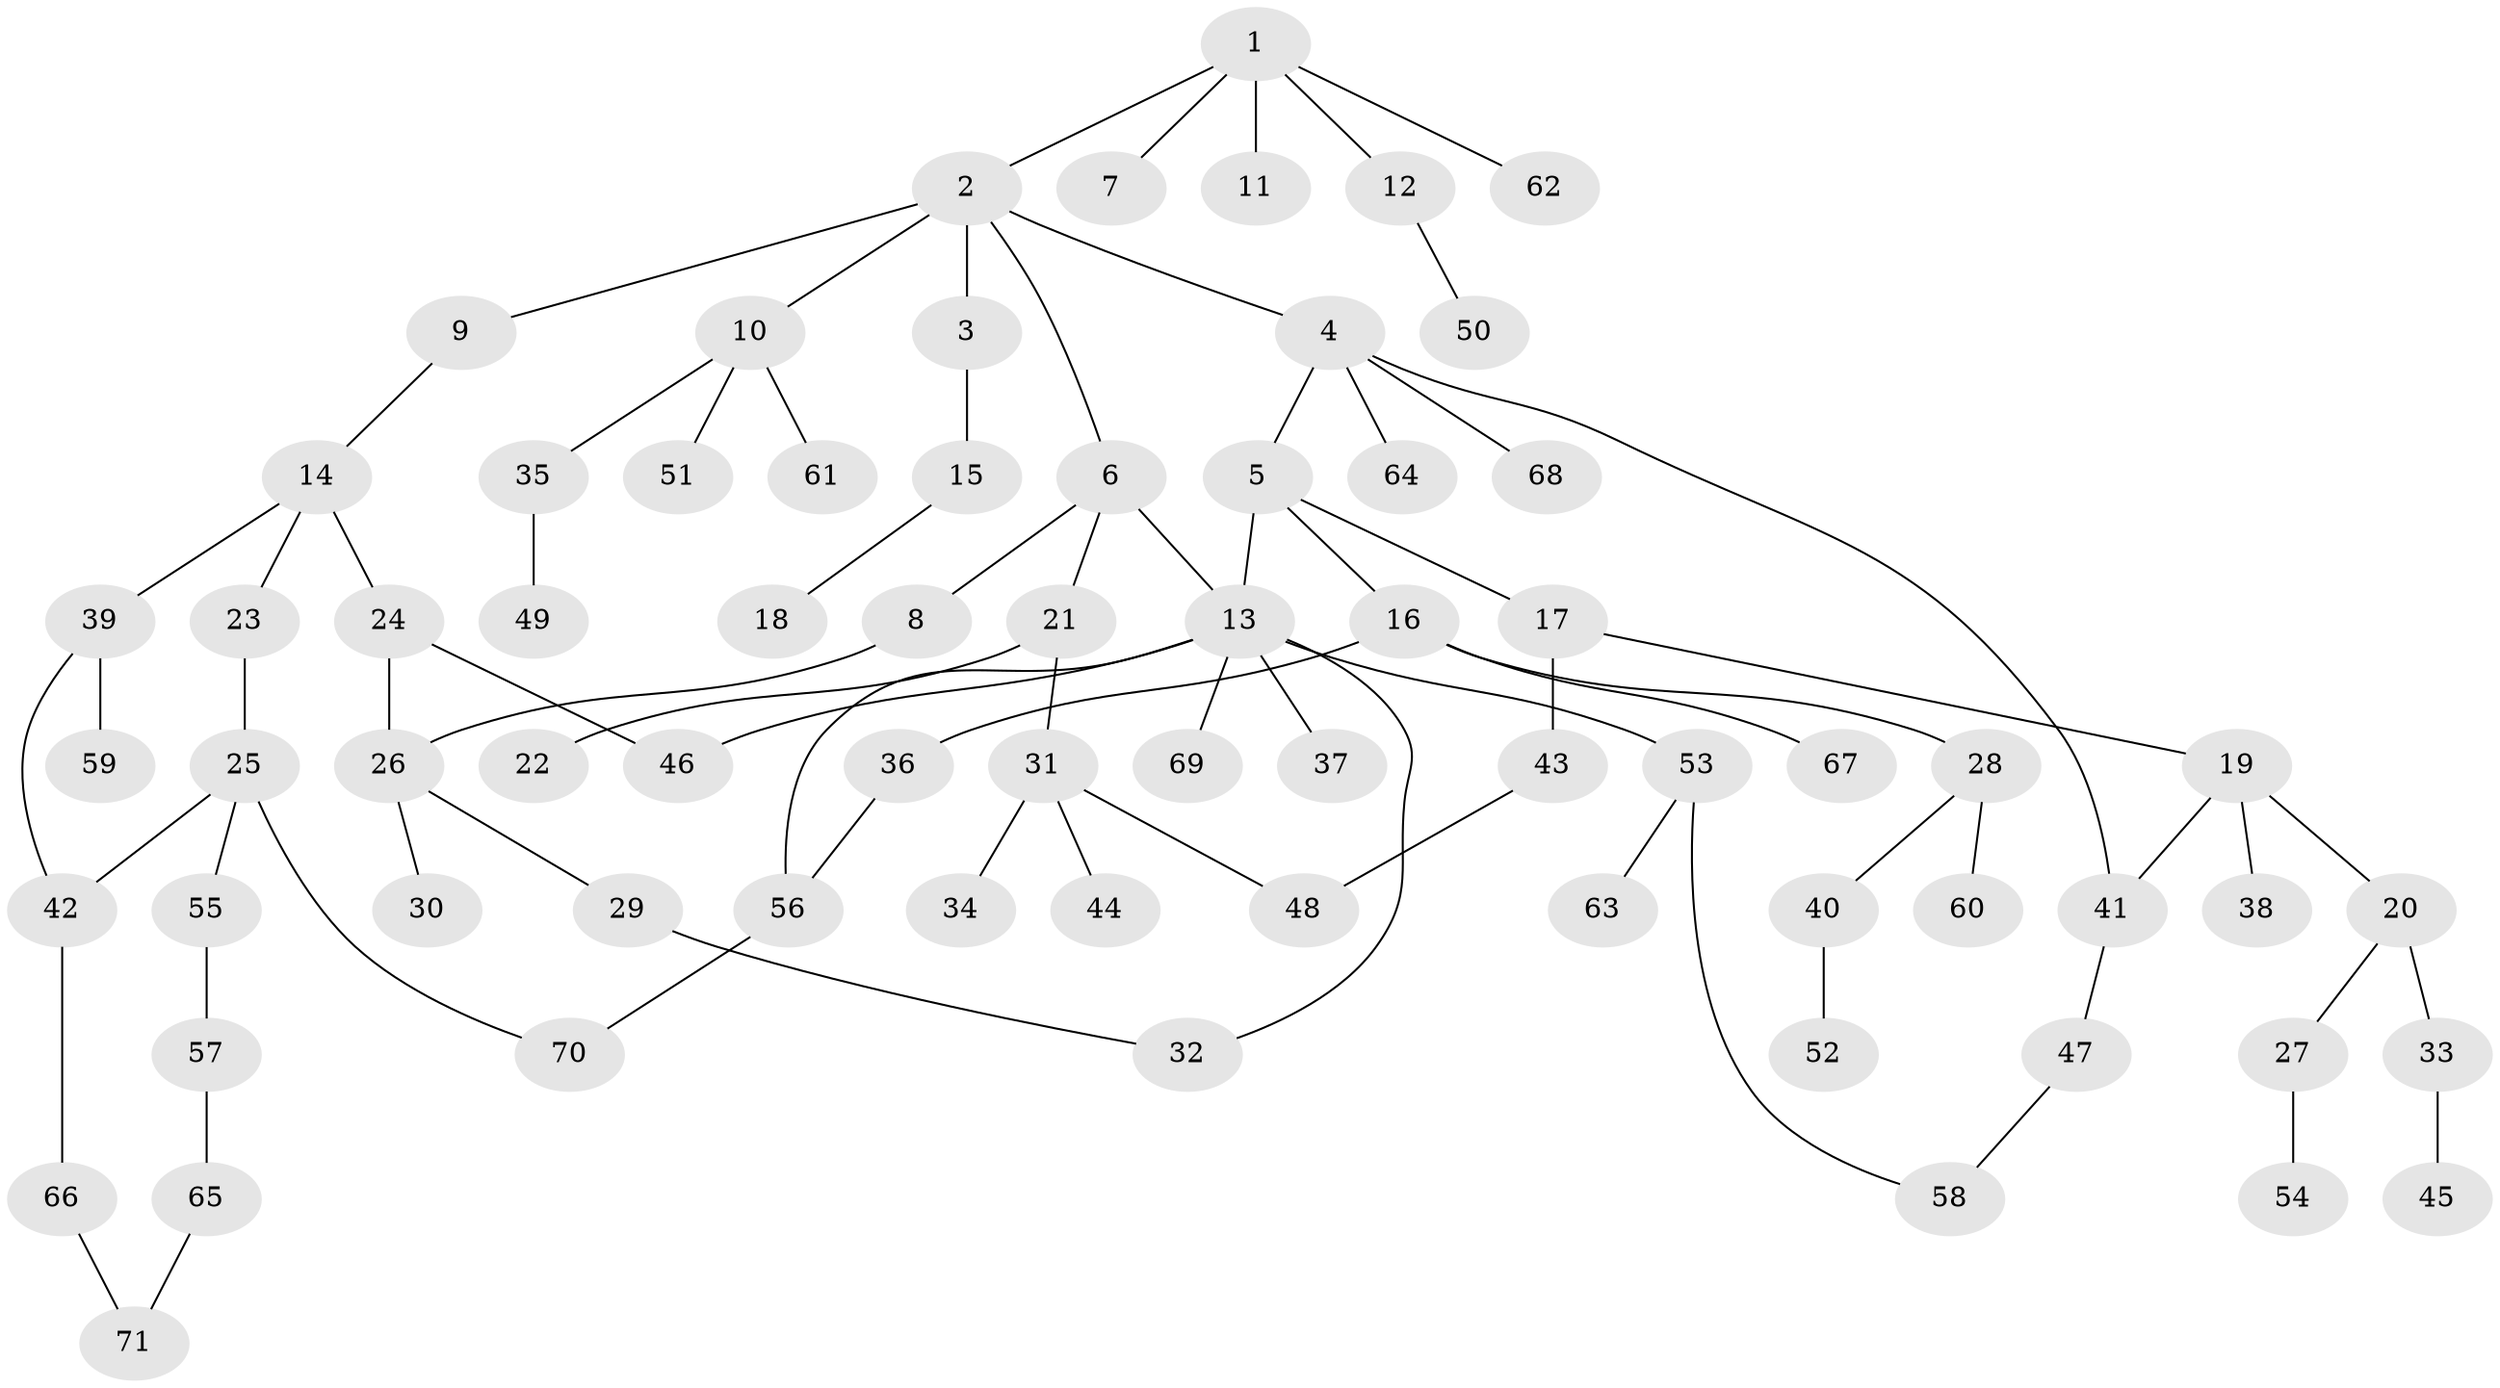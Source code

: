 // coarse degree distribution, {4: 0.08888888888888889, 8: 0.044444444444444446, 2: 0.26666666666666666, 6: 0.022222222222222223, 1: 0.37777777777777777, 3: 0.15555555555555556, 5: 0.044444444444444446}
// Generated by graph-tools (version 1.1) at 2025/41/03/06/25 10:41:28]
// undirected, 71 vertices, 81 edges
graph export_dot {
graph [start="1"]
  node [color=gray90,style=filled];
  1;
  2;
  3;
  4;
  5;
  6;
  7;
  8;
  9;
  10;
  11;
  12;
  13;
  14;
  15;
  16;
  17;
  18;
  19;
  20;
  21;
  22;
  23;
  24;
  25;
  26;
  27;
  28;
  29;
  30;
  31;
  32;
  33;
  34;
  35;
  36;
  37;
  38;
  39;
  40;
  41;
  42;
  43;
  44;
  45;
  46;
  47;
  48;
  49;
  50;
  51;
  52;
  53;
  54;
  55;
  56;
  57;
  58;
  59;
  60;
  61;
  62;
  63;
  64;
  65;
  66;
  67;
  68;
  69;
  70;
  71;
  1 -- 2;
  1 -- 7;
  1 -- 11;
  1 -- 12;
  1 -- 62;
  2 -- 3;
  2 -- 4;
  2 -- 6;
  2 -- 9;
  2 -- 10;
  3 -- 15;
  4 -- 5;
  4 -- 41;
  4 -- 64;
  4 -- 68;
  5 -- 13;
  5 -- 16;
  5 -- 17;
  6 -- 8;
  6 -- 21;
  6 -- 13;
  8 -- 26;
  9 -- 14;
  10 -- 35;
  10 -- 51;
  10 -- 61;
  12 -- 50;
  13 -- 37;
  13 -- 53;
  13 -- 56;
  13 -- 69;
  13 -- 32;
  13 -- 46;
  14 -- 23;
  14 -- 24;
  14 -- 39;
  15 -- 18;
  16 -- 28;
  16 -- 36;
  16 -- 67;
  17 -- 19;
  17 -- 43;
  19 -- 20;
  19 -- 38;
  19 -- 41;
  20 -- 27;
  20 -- 33;
  21 -- 22;
  21 -- 31;
  23 -- 25;
  24 -- 26;
  24 -- 46;
  25 -- 42;
  25 -- 55;
  25 -- 70;
  26 -- 29;
  26 -- 30;
  27 -- 54;
  28 -- 40;
  28 -- 60;
  29 -- 32;
  31 -- 34;
  31 -- 44;
  31 -- 48;
  33 -- 45;
  35 -- 49;
  36 -- 56;
  39 -- 59;
  39 -- 42;
  40 -- 52;
  41 -- 47;
  42 -- 66;
  43 -- 48;
  47 -- 58;
  53 -- 58;
  53 -- 63;
  55 -- 57;
  56 -- 70;
  57 -- 65;
  65 -- 71;
  66 -- 71;
}
